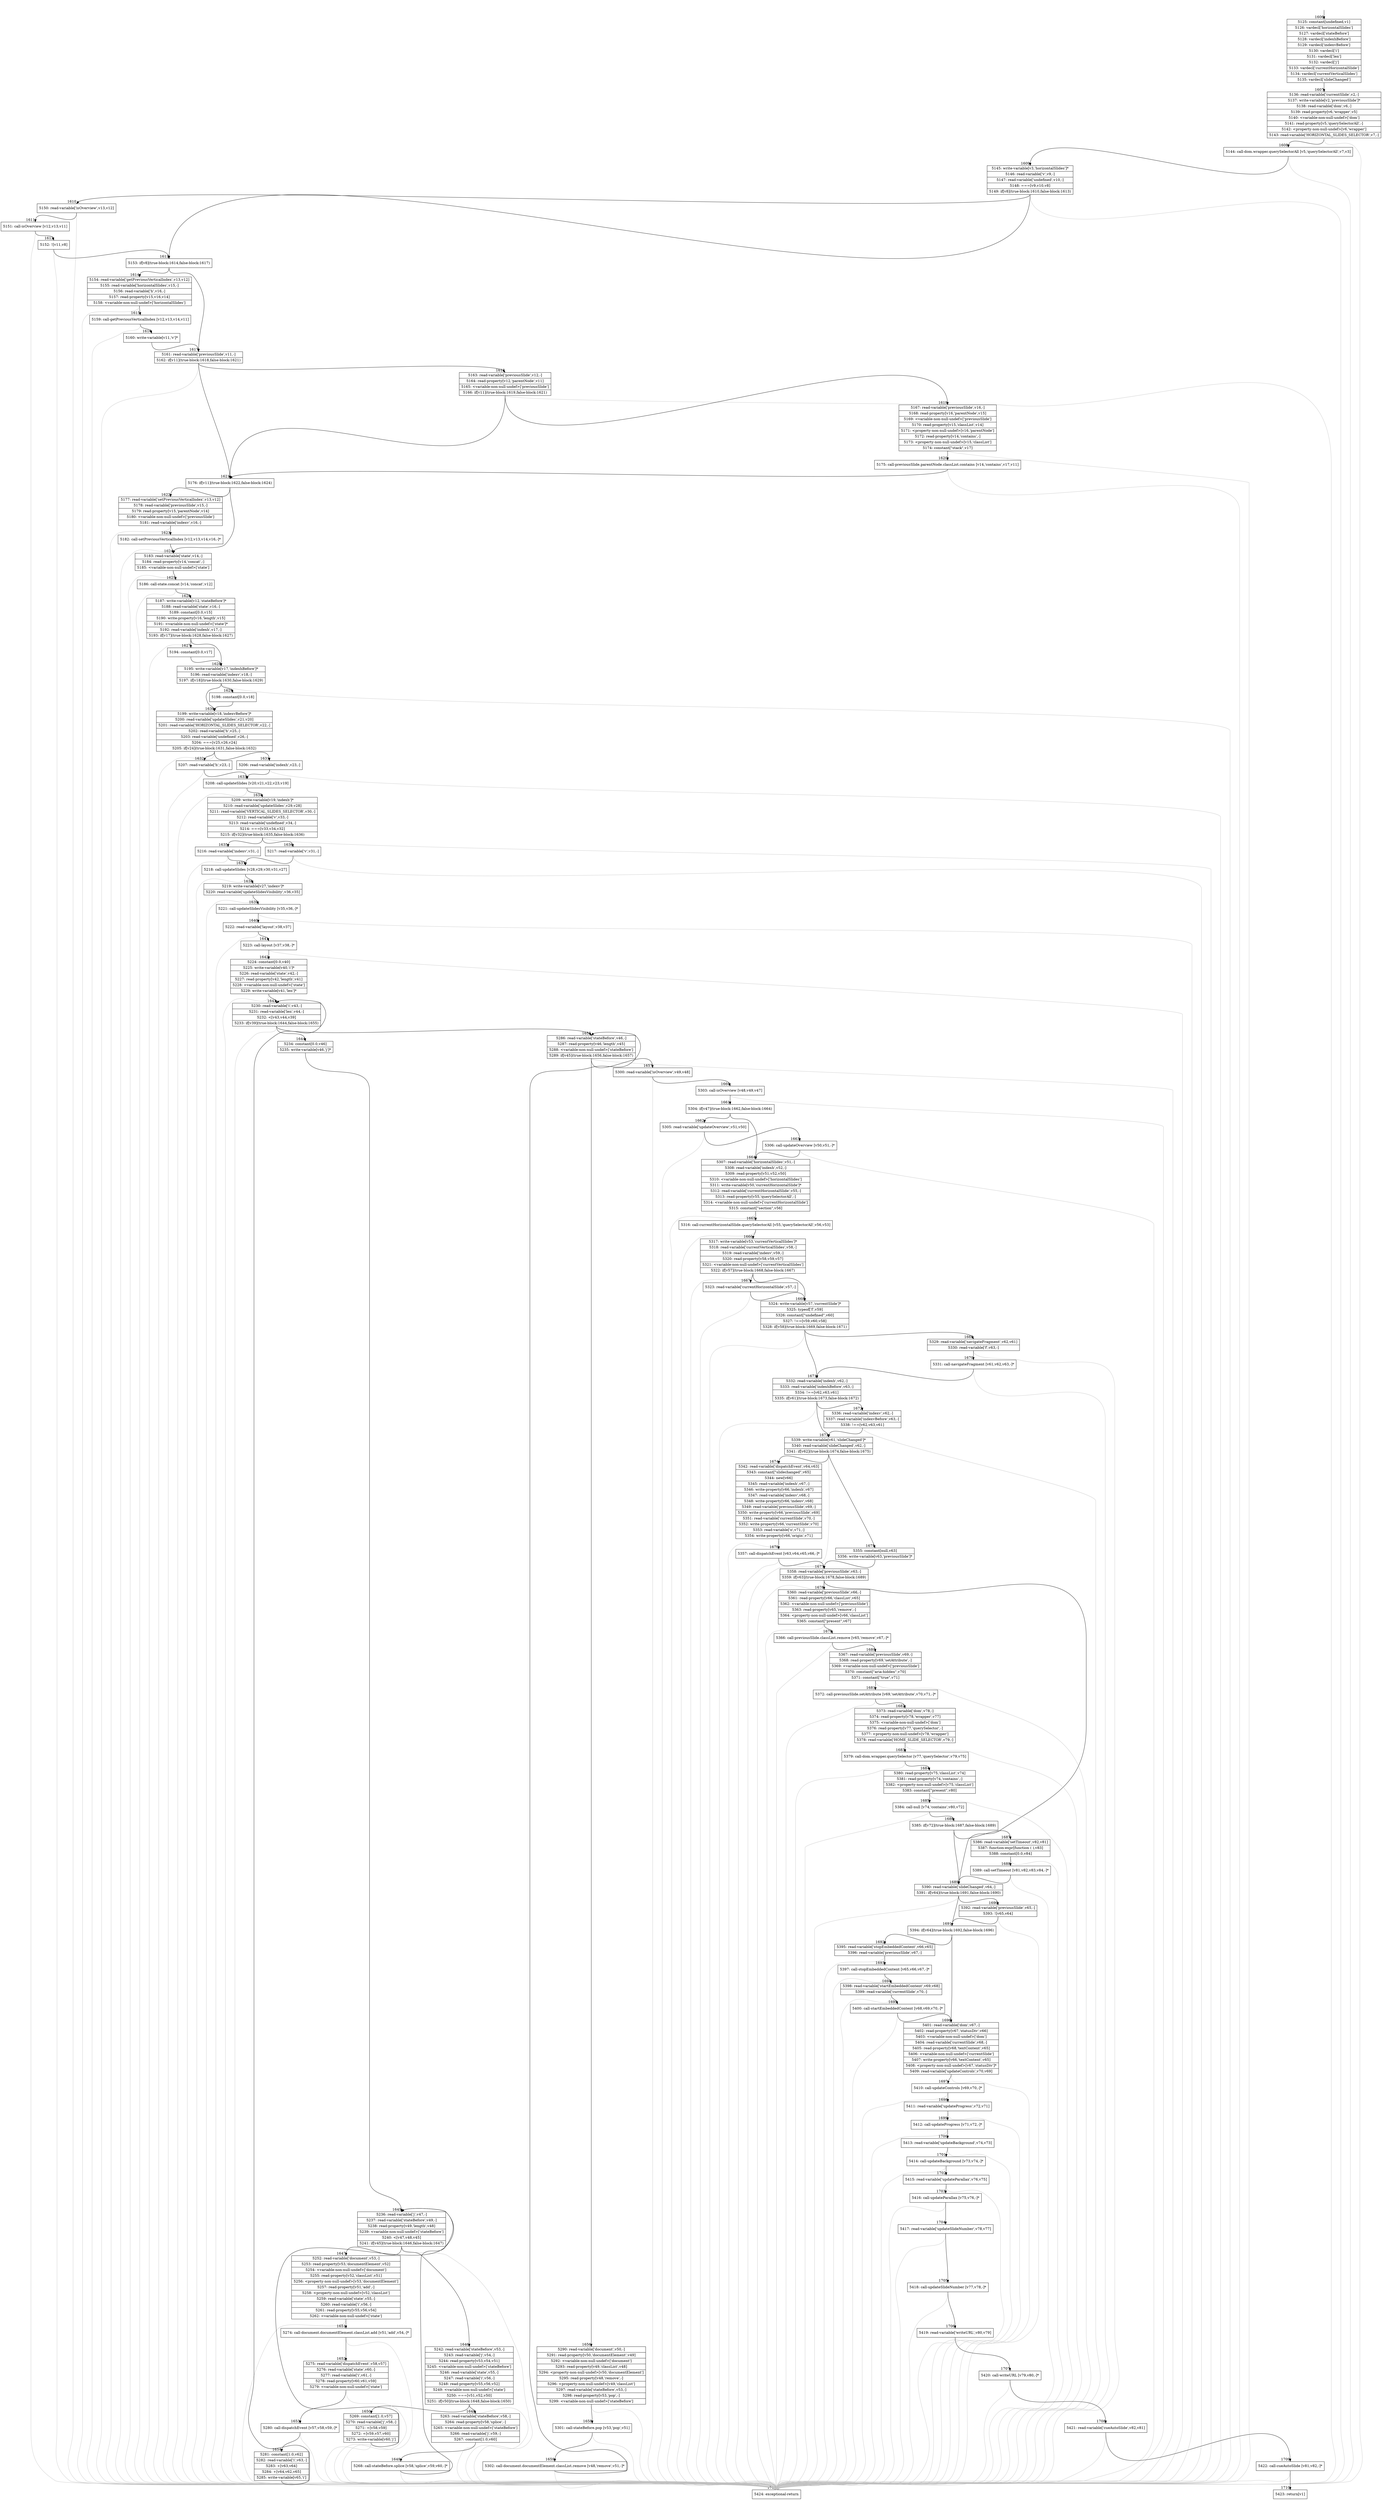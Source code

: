 digraph {
rankdir="TD"
BB_entry107[shape=none,label=""];
BB_entry107 -> BB1606 [tailport=s, headport=n, headlabel="    1606"]
BB1606 [shape=record label="{5125: constant[undefined,v1]|5126: vardecl['horizontalSlides']|5127: vardecl['stateBefore']|5128: vardecl['indexhBefore']|5129: vardecl['indexvBefore']|5130: vardecl['i']|5131: vardecl['len']|5132: vardecl['j']|5133: vardecl['currentHorizontalSlide']|5134: vardecl['currentVerticalSlides']|5135: vardecl['slideChanged']}" ] 
BB1606 -> BB1607 [tailport=s, headport=n, headlabel="      1607"]
BB1607 [shape=record label="{5136: read-variable['currentSlide',v2,-]|5137: write-variable[v2,'previousSlide']*|5138: read-variable['dom',v6,-]|5139: read-property[v6,'wrapper',v5]|5140: \<variable-non-null-undef\>['dom']|5141: read-property[v5,'querySelectorAll',-]|5142: \<property-non-null-undef\>[v6,'wrapper']|5143: read-variable['HORIZONTAL_SLIDES_SELECTOR',v7,-]}" ] 
BB1607 -> BB1608 [tailport=s, headport=n, headlabel="      1608"]
BB1607 -> BB1711 [tailport=s, headport=n, color=gray, headlabel="      1711"]
BB1608 [shape=record label="{5144: call-dom.wrapper.querySelectorAll [v5,'querySelectorAll',v7,v3]}" ] 
BB1608 -> BB1609 [tailport=s, headport=n, headlabel="      1609"]
BB1608 -> BB1711 [tailport=s, headport=n, color=gray]
BB1609 [shape=record label="{5145: write-variable[v3,'horizontalSlides']*|5146: read-variable['v',v9,-]|5147: read-variable['undefined',v10,-]|5148: ===[v9,v10,v8]|5149: if[v8](true-block:1610,false-block:1613)}" ] 
BB1609 -> BB1613 [tailport=s, headport=n, headlabel="      1613"]
BB1609 -> BB1610 [tailport=s, headport=n, headlabel="      1610"]
BB1609 -> BB1711 [tailport=s, headport=n, color=gray]
BB1610 [shape=record label="{5150: read-variable['isOverview',v13,v12]}" ] 
BB1610 -> BB1611 [tailport=s, headport=n, headlabel="      1611"]
BB1610 -> BB1711 [tailport=s, headport=n, color=gray]
BB1611 [shape=record label="{5151: call-isOverview [v12,v13,v11]}" ] 
BB1611 -> BB1612 [tailport=s, headport=n, headlabel="      1612"]
BB1611 -> BB1711 [tailport=s, headport=n, color=gray]
BB1612 [shape=record label="{5152: ![v11,v8]}" ] 
BB1612 -> BB1613 [tailport=s, headport=n]
BB1612 -> BB1711 [tailport=s, headport=n, color=gray]
BB1613 [shape=record label="{5153: if[v8](true-block:1614,false-block:1617)}" ] 
BB1613 -> BB1614 [tailport=s, headport=n, headlabel="      1614"]
BB1613 -> BB1617 [tailport=s, headport=n, headlabel="      1617"]
BB1614 [shape=record label="{5154: read-variable['getPreviousVerticalIndex',v13,v12]|5155: read-variable['horizontalSlides',v15,-]|5156: read-variable['h',v16,-]|5157: read-property[v15,v16,v14]|5158: \<variable-non-null-undef\>['horizontalSlides']}" ] 
BB1614 -> BB1615 [tailport=s, headport=n, headlabel="      1615"]
BB1614 -> BB1711 [tailport=s, headport=n, color=gray]
BB1615 [shape=record label="{5159: call-getPreviousVerticalIndex [v12,v13,v14,v11]}" ] 
BB1615 -> BB1616 [tailport=s, headport=n, headlabel="      1616"]
BB1615 -> BB1711 [tailport=s, headport=n, color=gray]
BB1616 [shape=record label="{5160: write-variable[v11,'v']*}" ] 
BB1616 -> BB1617 [tailport=s, headport=n]
BB1617 [shape=record label="{5161: read-variable['previousSlide',v11,-]|5162: if[v11](true-block:1618,false-block:1621)}" ] 
BB1617 -> BB1621 [tailport=s, headport=n, headlabel="      1621"]
BB1617 -> BB1618 [tailport=s, headport=n, headlabel="      1618"]
BB1617 -> BB1711 [tailport=s, headport=n, color=gray]
BB1618 [shape=record label="{5163: read-variable['previousSlide',v12,-]|5164: read-property[v12,'parentNode',v11]|5165: \<variable-non-null-undef\>['previousSlide']|5166: if[v11](true-block:1619,false-block:1621)}" ] 
BB1618 -> BB1621 [tailport=s, headport=n]
BB1618 -> BB1619 [tailport=s, headport=n, headlabel="      1619"]
BB1618 -> BB1711 [tailport=s, headport=n, color=gray]
BB1619 [shape=record label="{5167: read-variable['previousSlide',v16,-]|5168: read-property[v16,'parentNode',v15]|5169: \<variable-non-null-undef\>['previousSlide']|5170: read-property[v15,'classList',v14]|5171: \<property-non-null-undef\>[v16,'parentNode']|5172: read-property[v14,'contains',-]|5173: \<property-non-null-undef\>[v15,'classList']|5174: constant[\"stack\",v17]}" ] 
BB1619 -> BB1620 [tailport=s, headport=n, headlabel="      1620"]
BB1619 -> BB1711 [tailport=s, headport=n, color=gray]
BB1620 [shape=record label="{5175: call-previousSlide.parentNode.classList.contains [v14,'contains',v17,v11]}" ] 
BB1620 -> BB1621 [tailport=s, headport=n]
BB1620 -> BB1711 [tailport=s, headport=n, color=gray]
BB1621 [shape=record label="{5176: if[v11](true-block:1622,false-block:1624)}" ] 
BB1621 -> BB1622 [tailport=s, headport=n, headlabel="      1622"]
BB1621 -> BB1624 [tailport=s, headport=n, headlabel="      1624"]
BB1622 [shape=record label="{5177: read-variable['setPreviousVerticalIndex',v13,v12]|5178: read-variable['previousSlide',v15,-]|5179: read-property[v15,'parentNode',v14]|5180: \<variable-non-null-undef\>['previousSlide']|5181: read-variable['indexv',v16,-]}" ] 
BB1622 -> BB1623 [tailport=s, headport=n, headlabel="      1623"]
BB1622 -> BB1711 [tailport=s, headport=n, color=gray]
BB1623 [shape=record label="{5182: call-setPreviousVerticalIndex [v12,v13,v14,v16,-]*}" ] 
BB1623 -> BB1624 [tailport=s, headport=n]
BB1623 -> BB1711 [tailport=s, headport=n, color=gray]
BB1624 [shape=record label="{5183: read-variable['state',v14,-]|5184: read-property[v14,'concat',-]|5185: \<variable-non-null-undef\>['state']}" ] 
BB1624 -> BB1625 [tailport=s, headport=n, headlabel="      1625"]
BB1624 -> BB1711 [tailport=s, headport=n, color=gray]
BB1625 [shape=record label="{5186: call-state.concat [v14,'concat',v12]}" ] 
BB1625 -> BB1626 [tailport=s, headport=n, headlabel="      1626"]
BB1625 -> BB1711 [tailport=s, headport=n, color=gray]
BB1626 [shape=record label="{5187: write-variable[v12,'stateBefore']*|5188: read-variable['state',v16,-]|5189: constant[0.0,v15]|5190: write-property[v16,'length',v15]|5191: \<variable-non-null-undef\>['state']*|5192: read-variable['indexh',v17,-]|5193: if[v17](true-block:1628,false-block:1627)}" ] 
BB1626 -> BB1628 [tailport=s, headport=n, headlabel="      1628"]
BB1626 -> BB1627 [tailport=s, headport=n, headlabel="      1627"]
BB1626 -> BB1711 [tailport=s, headport=n, color=gray]
BB1627 [shape=record label="{5194: constant[0.0,v17]}" ] 
BB1627 -> BB1628 [tailport=s, headport=n]
BB1628 [shape=record label="{5195: write-variable[v17,'indexhBefore']*|5196: read-variable['indexv',v18,-]|5197: if[v18](true-block:1630,false-block:1629)}" ] 
BB1628 -> BB1630 [tailport=s, headport=n, headlabel="      1630"]
BB1628 -> BB1629 [tailport=s, headport=n, headlabel="      1629"]
BB1628 -> BB1711 [tailport=s, headport=n, color=gray]
BB1629 [shape=record label="{5198: constant[0.0,v18]}" ] 
BB1629 -> BB1630 [tailport=s, headport=n]
BB1630 [shape=record label="{5199: write-variable[v18,'indexvBefore']*|5200: read-variable['updateSlides',v21,v20]|5201: read-variable['HORIZONTAL_SLIDES_SELECTOR',v22,-]|5202: read-variable['h',v25,-]|5203: read-variable['undefined',v26,-]|5204: ===[v25,v26,v24]|5205: if[v24](true-block:1631,false-block:1632)}" ] 
BB1630 -> BB1631 [tailport=s, headport=n, headlabel="      1631"]
BB1630 -> BB1632 [tailport=s, headport=n, headlabel="      1632"]
BB1630 -> BB1711 [tailport=s, headport=n, color=gray]
BB1631 [shape=record label="{5206: read-variable['indexh',v23,-]}" ] 
BB1631 -> BB1633 [tailport=s, headport=n, headlabel="      1633"]
BB1631 -> BB1711 [tailport=s, headport=n, color=gray]
BB1632 [shape=record label="{5207: read-variable['h',v23,-]}" ] 
BB1632 -> BB1633 [tailport=s, headport=n]
BB1632 -> BB1711 [tailport=s, headport=n, color=gray]
BB1633 [shape=record label="{5208: call-updateSlides [v20,v21,v22,v23,v19]}" ] 
BB1633 -> BB1634 [tailport=s, headport=n, headlabel="      1634"]
BB1633 -> BB1711 [tailport=s, headport=n, color=gray]
BB1634 [shape=record label="{5209: write-variable[v19,'indexh']*|5210: read-variable['updateSlides',v29,v28]|5211: read-variable['VERTICAL_SLIDES_SELECTOR',v30,-]|5212: read-variable['v',v33,-]|5213: read-variable['undefined',v34,-]|5214: ===[v33,v34,v32]|5215: if[v32](true-block:1635,false-block:1636)}" ] 
BB1634 -> BB1635 [tailport=s, headport=n, headlabel="      1635"]
BB1634 -> BB1636 [tailport=s, headport=n, headlabel="      1636"]
BB1634 -> BB1711 [tailport=s, headport=n, color=gray]
BB1635 [shape=record label="{5216: read-variable['indexv',v31,-]}" ] 
BB1635 -> BB1637 [tailport=s, headport=n, headlabel="      1637"]
BB1635 -> BB1711 [tailport=s, headport=n, color=gray]
BB1636 [shape=record label="{5217: read-variable['v',v31,-]}" ] 
BB1636 -> BB1637 [tailport=s, headport=n]
BB1636 -> BB1711 [tailport=s, headport=n, color=gray]
BB1637 [shape=record label="{5218: call-updateSlides [v28,v29,v30,v31,v27]}" ] 
BB1637 -> BB1638 [tailport=s, headport=n, headlabel="      1638"]
BB1637 -> BB1711 [tailport=s, headport=n, color=gray]
BB1638 [shape=record label="{5219: write-variable[v27,'indexv']*|5220: read-variable['updateSlidesVisibility',v36,v35]}" ] 
BB1638 -> BB1639 [tailport=s, headport=n, headlabel="      1639"]
BB1638 -> BB1711 [tailport=s, headport=n, color=gray]
BB1639 [shape=record label="{5221: call-updateSlidesVisibility [v35,v36,-]*}" ] 
BB1639 -> BB1640 [tailport=s, headport=n, headlabel="      1640"]
BB1639 -> BB1711 [tailport=s, headport=n, color=gray]
BB1640 [shape=record label="{5222: read-variable['layout',v38,v37]}" ] 
BB1640 -> BB1641 [tailport=s, headport=n, headlabel="      1641"]
BB1640 -> BB1711 [tailport=s, headport=n, color=gray]
BB1641 [shape=record label="{5223: call-layout [v37,v38,-]*}" ] 
BB1641 -> BB1642 [tailport=s, headport=n, headlabel="      1642"]
BB1641 -> BB1711 [tailport=s, headport=n, color=gray]
BB1642 [shape=record label="{5224: constant[0.0,v40]|5225: write-variable[v40,'i']*|5226: read-variable['state',v42,-]|5227: read-property[v42,'length',v41]|5228: \<variable-non-null-undef\>['state']|5229: write-variable[v41,'len']*}" ] 
BB1642 -> BB1643 [tailport=s, headport=n, headlabel="      1643"]
BB1642 -> BB1711 [tailport=s, headport=n, color=gray]
BB1643 [shape=record label="{5230: read-variable['i',v43,-]|5231: read-variable['len',v44,-]|5232: \<[v43,v44,v39]|5233: if[v39](true-block:1644,false-block:1655)}" ] 
BB1643 -> BB1644 [tailport=s, headport=n, headlabel="      1644"]
BB1643 -> BB1655 [tailport=s, headport=n, headlabel="      1655"]
BB1643 -> BB1711 [tailport=s, headport=n, color=gray]
BB1644 [shape=record label="{5234: constant[0.0,v46]|5235: write-variable[v46,'j']*}" ] 
BB1644 -> BB1645 [tailport=s, headport=n, headlabel="      1645"]
BB1645 [shape=record label="{5236: read-variable['j',v47,-]|5237: read-variable['stateBefore',v49,-]|5238: read-property[v49,'length',v48]|5239: \<variable-non-null-undef\>['stateBefore']|5240: \<[v47,v48,v45]|5241: if[v45](true-block:1646,false-block:1647)}" ] 
BB1645 -> BB1646 [tailport=s, headport=n, headlabel="      1646"]
BB1645 -> BB1647 [tailport=s, headport=n, headlabel="      1647"]
BB1645 -> BB1711 [tailport=s, headport=n, color=gray]
BB1646 [shape=record label="{5242: read-variable['stateBefore',v53,-]|5243: read-variable['j',v54,-]|5244: read-property[v53,v54,v51]|5245: \<variable-non-null-undef\>['stateBefore']|5246: read-variable['state',v55,-]|5247: read-variable['i',v56,-]|5248: read-property[v55,v56,v52]|5249: \<variable-non-null-undef\>['state']|5250: ===[v51,v52,v50]|5251: if[v50](true-block:1648,false-block:1650)}" ] 
BB1646 -> BB1648 [tailport=s, headport=n, headlabel="      1648"]
BB1646 -> BB1650 [tailport=s, headport=n, headlabel="      1650"]
BB1646 -> BB1711 [tailport=s, headport=n, color=gray]
BB1647 [shape=record label="{5252: read-variable['document',v53,-]|5253: read-property[v53,'documentElement',v52]|5254: \<variable-non-null-undef\>['document']|5255: read-property[v52,'classList',v51]|5256: \<property-non-null-undef\>[v53,'documentElement']|5257: read-property[v51,'add',-]|5258: \<property-non-null-undef\>[v52,'classList']|5259: read-variable['state',v55,-]|5260: read-variable['i',v56,-]|5261: read-property[v55,v56,v54]|5262: \<variable-non-null-undef\>['state']}" ] 
BB1647 -> BB1651 [tailport=s, headport=n, headlabel="      1651"]
BB1647 -> BB1711 [tailport=s, headport=n, color=gray]
BB1648 [shape=record label="{5263: read-variable['stateBefore',v58,-]|5264: read-property[v58,'splice',-]|5265: \<variable-non-null-undef\>['stateBefore']|5266: read-variable['j',v59,-]|5267: constant[1.0,v60]}" ] 
BB1648 -> BB1649 [tailport=s, headport=n, headlabel="      1649"]
BB1648 -> BB1711 [tailport=s, headport=n, color=gray]
BB1649 [shape=record label="{5268: call-stateBefore.splice [v58,'splice',v59,v60,-]*}" ] 
BB1649 -> BB1645 [tailport=s, headport=n]
BB1649 -> BB1711 [tailport=s, headport=n, color=gray]
BB1650 [shape=record label="{5269: constant[1.0,v57]|5270: read-variable['j',v58,-]|5271: +[v58,v59]|5272: +[v59,v57,v60]|5273: write-variable[v60,'j']}" ] 
BB1650 -> BB1645 [tailport=s, headport=n]
BB1650 -> BB1711 [tailport=s, headport=n, color=gray]
BB1651 [shape=record label="{5274: call-document.documentElement.classList.add [v51,'add',v54,-]*}" ] 
BB1651 -> BB1652 [tailport=s, headport=n, headlabel="      1652"]
BB1651 -> BB1711 [tailport=s, headport=n, color=gray]
BB1652 [shape=record label="{5275: read-variable['dispatchEvent',v58,v57]|5276: read-variable['state',v60,-]|5277: read-variable['i',v61,-]|5278: read-property[v60,v61,v59]|5279: \<variable-non-null-undef\>['state']}" ] 
BB1652 -> BB1653 [tailport=s, headport=n, headlabel="      1653"]
BB1652 -> BB1711 [tailport=s, headport=n, color=gray]
BB1653 [shape=record label="{5280: call-dispatchEvent [v57,v58,v59,-]*}" ] 
BB1653 -> BB1654 [tailport=s, headport=n, headlabel="      1654"]
BB1653 -> BB1711 [tailport=s, headport=n, color=gray]
BB1654 [shape=record label="{5281: constant[1.0,v62]|5282: read-variable['i',v63,-]|5283: +[v63,v64]|5284: +[v64,v62,v65]|5285: write-variable[v65,'i']}" ] 
BB1654 -> BB1643 [tailport=s, headport=n]
BB1654 -> BB1711 [tailport=s, headport=n, color=gray]
BB1655 [shape=record label="{5286: read-variable['stateBefore',v46,-]|5287: read-property[v46,'length',v45]|5288: \<variable-non-null-undef\>['stateBefore']|5289: if[v45](true-block:1656,false-block:1657)}" ] 
BB1655 -> BB1656 [tailport=s, headport=n, headlabel="      1656"]
BB1655 -> BB1657 [tailport=s, headport=n, headlabel="      1657"]
BB1655 -> BB1711 [tailport=s, headport=n, color=gray]
BB1656 [shape=record label="{5290: read-variable['document',v50,-]|5291: read-property[v50,'documentElement',v49]|5292: \<variable-non-null-undef\>['document']|5293: read-property[v49,'classList',v48]|5294: \<property-non-null-undef\>[v50,'documentElement']|5295: read-property[v48,'remove',-]|5296: \<property-non-null-undef\>[v49,'classList']|5297: read-variable['stateBefore',v53,-]|5298: read-property[v53,'pop',-]|5299: \<variable-non-null-undef\>['stateBefore']}" ] 
BB1656 -> BB1658 [tailport=s, headport=n, headlabel="      1658"]
BB1656 -> BB1711 [tailport=s, headport=n, color=gray]
BB1657 [shape=record label="{5300: read-variable['isOverview',v49,v48]}" ] 
BB1657 -> BB1660 [tailport=s, headport=n, headlabel="      1660"]
BB1657 -> BB1711 [tailport=s, headport=n, color=gray]
BB1658 [shape=record label="{5301: call-stateBefore.pop [v53,'pop',v51]}" ] 
BB1658 -> BB1659 [tailport=s, headport=n, headlabel="      1659"]
BB1658 -> BB1711 [tailport=s, headport=n, color=gray]
BB1659 [shape=record label="{5302: call-document.documentElement.classList.remove [v48,'remove',v51,-]*}" ] 
BB1659 -> BB1655 [tailport=s, headport=n]
BB1659 -> BB1711 [tailport=s, headport=n, color=gray]
BB1660 [shape=record label="{5303: call-isOverview [v48,v49,v47]}" ] 
BB1660 -> BB1661 [tailport=s, headport=n, headlabel="      1661"]
BB1660 -> BB1711 [tailport=s, headport=n, color=gray]
BB1661 [shape=record label="{5304: if[v47](true-block:1662,false-block:1664)}" ] 
BB1661 -> BB1662 [tailport=s, headport=n, headlabel="      1662"]
BB1661 -> BB1664 [tailport=s, headport=n, headlabel="      1664"]
BB1662 [shape=record label="{5305: read-variable['updateOverview',v51,v50]}" ] 
BB1662 -> BB1663 [tailport=s, headport=n, headlabel="      1663"]
BB1662 -> BB1711 [tailport=s, headport=n, color=gray]
BB1663 [shape=record label="{5306: call-updateOverview [v50,v51,-]*}" ] 
BB1663 -> BB1664 [tailport=s, headport=n]
BB1663 -> BB1711 [tailport=s, headport=n, color=gray]
BB1664 [shape=record label="{5307: read-variable['horizontalSlides',v51,-]|5308: read-variable['indexh',v52,-]|5309: read-property[v51,v52,v50]|5310: \<variable-non-null-undef\>['horizontalSlides']|5311: write-variable[v50,'currentHorizontalSlide']*|5312: read-variable['currentHorizontalSlide',v55,-]|5313: read-property[v55,'querySelectorAll',-]|5314: \<variable-non-null-undef\>['currentHorizontalSlide']|5315: constant[\"section\",v56]}" ] 
BB1664 -> BB1665 [tailport=s, headport=n, headlabel="      1665"]
BB1664 -> BB1711 [tailport=s, headport=n, color=gray]
BB1665 [shape=record label="{5316: call-currentHorizontalSlide.querySelectorAll [v55,'querySelectorAll',v56,v53]}" ] 
BB1665 -> BB1666 [tailport=s, headport=n, headlabel="      1666"]
BB1665 -> BB1711 [tailport=s, headport=n, color=gray]
BB1666 [shape=record label="{5317: write-variable[v53,'currentVerticalSlides']*|5318: read-variable['currentVerticalSlides',v58,-]|5319: read-variable['indexv',v59,-]|5320: read-property[v58,v59,v57]|5321: \<variable-non-null-undef\>['currentVerticalSlides']|5322: if[v57](true-block:1668,false-block:1667)}" ] 
BB1666 -> BB1668 [tailport=s, headport=n, headlabel="      1668"]
BB1666 -> BB1667 [tailport=s, headport=n, headlabel="      1667"]
BB1666 -> BB1711 [tailport=s, headport=n, color=gray]
BB1667 [shape=record label="{5323: read-variable['currentHorizontalSlide',v57,-]}" ] 
BB1667 -> BB1668 [tailport=s, headport=n]
BB1667 -> BB1711 [tailport=s, headport=n, color=gray]
BB1668 [shape=record label="{5324: write-variable[v57,'currentSlide']*|5325: typeof['f',v59]|5326: constant[\"undefined\",v60]|5327: !==[v59,v60,v58]|5328: if[v58](true-block:1669,false-block:1671)}" ] 
BB1668 -> BB1669 [tailport=s, headport=n, headlabel="      1669"]
BB1668 -> BB1671 [tailport=s, headport=n, headlabel="      1671"]
BB1668 -> BB1711 [tailport=s, headport=n, color=gray]
BB1669 [shape=record label="{5329: read-variable['navigateFragment',v62,v61]|5330: read-variable['f',v63,-]}" ] 
BB1669 -> BB1670 [tailport=s, headport=n, headlabel="      1670"]
BB1669 -> BB1711 [tailport=s, headport=n, color=gray]
BB1670 [shape=record label="{5331: call-navigateFragment [v61,v62,v63,-]*}" ] 
BB1670 -> BB1671 [tailport=s, headport=n]
BB1670 -> BB1711 [tailport=s, headport=n, color=gray]
BB1671 [shape=record label="{5332: read-variable['indexh',v62,-]|5333: read-variable['indexhBefore',v63,-]|5334: !==[v62,v63,v61]|5335: if[v61](true-block:1673,false-block:1672)}" ] 
BB1671 -> BB1673 [tailport=s, headport=n, headlabel="      1673"]
BB1671 -> BB1672 [tailport=s, headport=n, headlabel="      1672"]
BB1671 -> BB1711 [tailport=s, headport=n, color=gray]
BB1672 [shape=record label="{5336: read-variable['indexv',v62,-]|5337: read-variable['indexvBefore',v63,-]|5338: !==[v62,v63,v61]}" ] 
BB1672 -> BB1673 [tailport=s, headport=n]
BB1672 -> BB1711 [tailport=s, headport=n, color=gray]
BB1673 [shape=record label="{5339: write-variable[v61,'slideChanged']*|5340: read-variable['slideChanged',v62,-]|5341: if[v62](true-block:1674,false-block:1675)}" ] 
BB1673 -> BB1674 [tailport=s, headport=n, headlabel="      1674"]
BB1673 -> BB1675 [tailport=s, headport=n, headlabel="      1675"]
BB1673 -> BB1711 [tailport=s, headport=n, color=gray]
BB1674 [shape=record label="{5342: read-variable['dispatchEvent',v64,v63]|5343: constant[\"slidechanged\",v65]|5344: new[v66]|5345: read-variable['indexh',v67,-]|5346: write-property[v66,'indexh',v67]|5347: read-variable['indexv',v68,-]|5348: write-property[v66,'indexv',v68]|5349: read-variable['previousSlide',v69,-]|5350: write-property[v66,'previousSlide',v69]|5351: read-variable['currentSlide',v70,-]|5352: write-property[v66,'currentSlide',v70]|5353: read-variable['o',v71,-]|5354: write-property[v66,'origin',v71]}" ] 
BB1674 -> BB1676 [tailport=s, headport=n, headlabel="      1676"]
BB1674 -> BB1711 [tailport=s, headport=n, color=gray]
BB1675 [shape=record label="{5355: constant[null,v63]|5356: write-variable[v63,'previousSlide']*}" ] 
BB1675 -> BB1677 [tailport=s, headport=n, headlabel="      1677"]
BB1676 [shape=record label="{5357: call-dispatchEvent [v63,v64,v65,v66,-]*}" ] 
BB1676 -> BB1677 [tailport=s, headport=n]
BB1676 -> BB1711 [tailport=s, headport=n, color=gray]
BB1677 [shape=record label="{5358: read-variable['previousSlide',v63,-]|5359: if[v63](true-block:1678,false-block:1689)}" ] 
BB1677 -> BB1678 [tailport=s, headport=n, headlabel="      1678"]
BB1677 -> BB1689 [tailport=s, headport=n, headlabel="      1689"]
BB1677 -> BB1711 [tailport=s, headport=n, color=gray]
BB1678 [shape=record label="{5360: read-variable['previousSlide',v66,-]|5361: read-property[v66,'classList',v65]|5362: \<variable-non-null-undef\>['previousSlide']|5363: read-property[v65,'remove',-]|5364: \<property-non-null-undef\>[v66,'classList']|5365: constant[\"present\",v67]}" ] 
BB1678 -> BB1679 [tailport=s, headport=n, headlabel="      1679"]
BB1678 -> BB1711 [tailport=s, headport=n, color=gray]
BB1679 [shape=record label="{5366: call-previousSlide.classList.remove [v65,'remove',v67,-]*}" ] 
BB1679 -> BB1680 [tailport=s, headport=n, headlabel="      1680"]
BB1679 -> BB1711 [tailport=s, headport=n, color=gray]
BB1680 [shape=record label="{5367: read-variable['previousSlide',v69,-]|5368: read-property[v69,'setAttribute',-]|5369: \<variable-non-null-undef\>['previousSlide']|5370: constant[\"aria-hidden\",v70]|5371: constant[\"true\",v71]}" ] 
BB1680 -> BB1681 [tailport=s, headport=n, headlabel="      1681"]
BB1680 -> BB1711 [tailport=s, headport=n, color=gray]
BB1681 [shape=record label="{5372: call-previousSlide.setAttribute [v69,'setAttribute',v70,v71,-]*}" ] 
BB1681 -> BB1682 [tailport=s, headport=n, headlabel="      1682"]
BB1681 -> BB1711 [tailport=s, headport=n, color=gray]
BB1682 [shape=record label="{5373: read-variable['dom',v78,-]|5374: read-property[v78,'wrapper',v77]|5375: \<variable-non-null-undef\>['dom']|5376: read-property[v77,'querySelector',-]|5377: \<property-non-null-undef\>[v78,'wrapper']|5378: read-variable['HOME_SLIDE_SELECTOR',v79,-]}" ] 
BB1682 -> BB1683 [tailport=s, headport=n, headlabel="      1683"]
BB1682 -> BB1711 [tailport=s, headport=n, color=gray]
BB1683 [shape=record label="{5379: call-dom.wrapper.querySelector [v77,'querySelector',v79,v75]}" ] 
BB1683 -> BB1684 [tailport=s, headport=n, headlabel="      1684"]
BB1683 -> BB1711 [tailport=s, headport=n, color=gray]
BB1684 [shape=record label="{5380: read-property[v75,'classList',v74]|5381: read-property[v74,'contains',-]|5382: \<property-non-null-undef\>[v75,'classList']|5383: constant[\"present\",v80]}" ] 
BB1684 -> BB1685 [tailport=s, headport=n, headlabel="      1685"]
BB1684 -> BB1711 [tailport=s, headport=n, color=gray]
BB1685 [shape=record label="{5384: call-null [v74,'contains',v80,v72]}" ] 
BB1685 -> BB1686 [tailport=s, headport=n, headlabel="      1686"]
BB1685 -> BB1711 [tailport=s, headport=n, color=gray]
BB1686 [shape=record label="{5385: if[v72](true-block:1687,false-block:1689)}" ] 
BB1686 -> BB1687 [tailport=s, headport=n, headlabel="      1687"]
BB1686 -> BB1689 [tailport=s, headport=n]
BB1687 [shape=record label="{5386: read-variable['setTimeout',v82,v81]|5387: function-expr[function ( ),v83]|5388: constant[0.0,v84]}" ] 
BB1687 -> BB1688 [tailport=s, headport=n, headlabel="      1688"]
BB1687 -> BB1711 [tailport=s, headport=n, color=gray]
BB1688 [shape=record label="{5389: call-setTimeout [v81,v82,v83,v84,-]*}" ] 
BB1688 -> BB1689 [tailport=s, headport=n]
BB1688 -> BB1711 [tailport=s, headport=n, color=gray]
BB1689 [shape=record label="{5390: read-variable['slideChanged',v64,-]|5391: if[v64](true-block:1691,false-block:1690)}" ] 
BB1689 -> BB1691 [tailport=s, headport=n, headlabel="      1691"]
BB1689 -> BB1690 [tailport=s, headport=n, headlabel="      1690"]
BB1689 -> BB1711 [tailport=s, headport=n, color=gray]
BB1690 [shape=record label="{5392: read-variable['previousSlide',v65,-]|5393: ![v65,v64]}" ] 
BB1690 -> BB1691 [tailport=s, headport=n]
BB1690 -> BB1711 [tailport=s, headport=n, color=gray]
BB1691 [shape=record label="{5394: if[v64](true-block:1692,false-block:1696)}" ] 
BB1691 -> BB1692 [tailport=s, headport=n, headlabel="      1692"]
BB1691 -> BB1696 [tailport=s, headport=n, headlabel="      1696"]
BB1692 [shape=record label="{5395: read-variable['stopEmbeddedContent',v66,v65]|5396: read-variable['previousSlide',v67,-]}" ] 
BB1692 -> BB1693 [tailport=s, headport=n, headlabel="      1693"]
BB1692 -> BB1711 [tailport=s, headport=n, color=gray]
BB1693 [shape=record label="{5397: call-stopEmbeddedContent [v65,v66,v67,-]*}" ] 
BB1693 -> BB1694 [tailport=s, headport=n, headlabel="      1694"]
BB1693 -> BB1711 [tailport=s, headport=n, color=gray]
BB1694 [shape=record label="{5398: read-variable['startEmbeddedContent',v69,v68]|5399: read-variable['currentSlide',v70,-]}" ] 
BB1694 -> BB1695 [tailport=s, headport=n, headlabel="      1695"]
BB1694 -> BB1711 [tailport=s, headport=n, color=gray]
BB1695 [shape=record label="{5400: call-startEmbeddedContent [v68,v69,v70,-]*}" ] 
BB1695 -> BB1696 [tailport=s, headport=n]
BB1695 -> BB1711 [tailport=s, headport=n, color=gray]
BB1696 [shape=record label="{5401: read-variable['dom',v67,-]|5402: read-property[v67,'statusDiv',v66]|5403: \<variable-non-null-undef\>['dom']|5404: read-variable['currentSlide',v68,-]|5405: read-property[v68,'textContent',v65]|5406: \<variable-non-null-undef\>['currentSlide']|5407: write-property[v66,'textContent',v65]|5408: \<property-non-null-undef\>[v67,'statusDiv']*|5409: read-variable['updateControls',v70,v69]}" ] 
BB1696 -> BB1697 [tailport=s, headport=n, headlabel="      1697"]
BB1696 -> BB1711 [tailport=s, headport=n, color=gray]
BB1697 [shape=record label="{5410: call-updateControls [v69,v70,-]*}" ] 
BB1697 -> BB1698 [tailport=s, headport=n, headlabel="      1698"]
BB1697 -> BB1711 [tailport=s, headport=n, color=gray]
BB1698 [shape=record label="{5411: read-variable['updateProgress',v72,v71]}" ] 
BB1698 -> BB1699 [tailport=s, headport=n, headlabel="      1699"]
BB1698 -> BB1711 [tailport=s, headport=n, color=gray]
BB1699 [shape=record label="{5412: call-updateProgress [v71,v72,-]*}" ] 
BB1699 -> BB1700 [tailport=s, headport=n, headlabel="      1700"]
BB1699 -> BB1711 [tailport=s, headport=n, color=gray]
BB1700 [shape=record label="{5413: read-variable['updateBackground',v74,v73]}" ] 
BB1700 -> BB1701 [tailport=s, headport=n, headlabel="      1701"]
BB1700 -> BB1711 [tailport=s, headport=n, color=gray]
BB1701 [shape=record label="{5414: call-updateBackground [v73,v74,-]*}" ] 
BB1701 -> BB1702 [tailport=s, headport=n, headlabel="      1702"]
BB1701 -> BB1711 [tailport=s, headport=n, color=gray]
BB1702 [shape=record label="{5415: read-variable['updateParallax',v76,v75]}" ] 
BB1702 -> BB1703 [tailport=s, headport=n, headlabel="      1703"]
BB1702 -> BB1711 [tailport=s, headport=n, color=gray]
BB1703 [shape=record label="{5416: call-updateParallax [v75,v76,-]*}" ] 
BB1703 -> BB1704 [tailport=s, headport=n, headlabel="      1704"]
BB1703 -> BB1711 [tailport=s, headport=n, color=gray]
BB1704 [shape=record label="{5417: read-variable['updateSlideNumber',v78,v77]}" ] 
BB1704 -> BB1705 [tailport=s, headport=n, headlabel="      1705"]
BB1704 -> BB1711 [tailport=s, headport=n, color=gray]
BB1705 [shape=record label="{5418: call-updateSlideNumber [v77,v78,-]*}" ] 
BB1705 -> BB1706 [tailport=s, headport=n, headlabel="      1706"]
BB1705 -> BB1711 [tailport=s, headport=n, color=gray]
BB1706 [shape=record label="{5419: read-variable['writeURL',v80,v79]}" ] 
BB1706 -> BB1707 [tailport=s, headport=n, headlabel="      1707"]
BB1706 -> BB1711 [tailport=s, headport=n, color=gray]
BB1707 [shape=record label="{5420: call-writeURL [v79,v80,-]*}" ] 
BB1707 -> BB1708 [tailport=s, headport=n, headlabel="      1708"]
BB1707 -> BB1711 [tailport=s, headport=n, color=gray]
BB1708 [shape=record label="{5421: read-variable['cueAutoSlide',v82,v81]}" ] 
BB1708 -> BB1709 [tailport=s, headport=n, headlabel="      1709"]
BB1708 -> BB1711 [tailport=s, headport=n, color=gray]
BB1709 [shape=record label="{5422: call-cueAutoSlide [v81,v82,-]*}" ] 
BB1709 -> BB1710 [tailport=s, headport=n, headlabel="      1710"]
BB1709 -> BB1711 [tailport=s, headport=n, color=gray]
BB1710 [shape=record label="{5423: return[v1]}" ] 
BB1711 [shape=record label="{5424: exceptional-return}" ] 
//#$~ 2161
}
